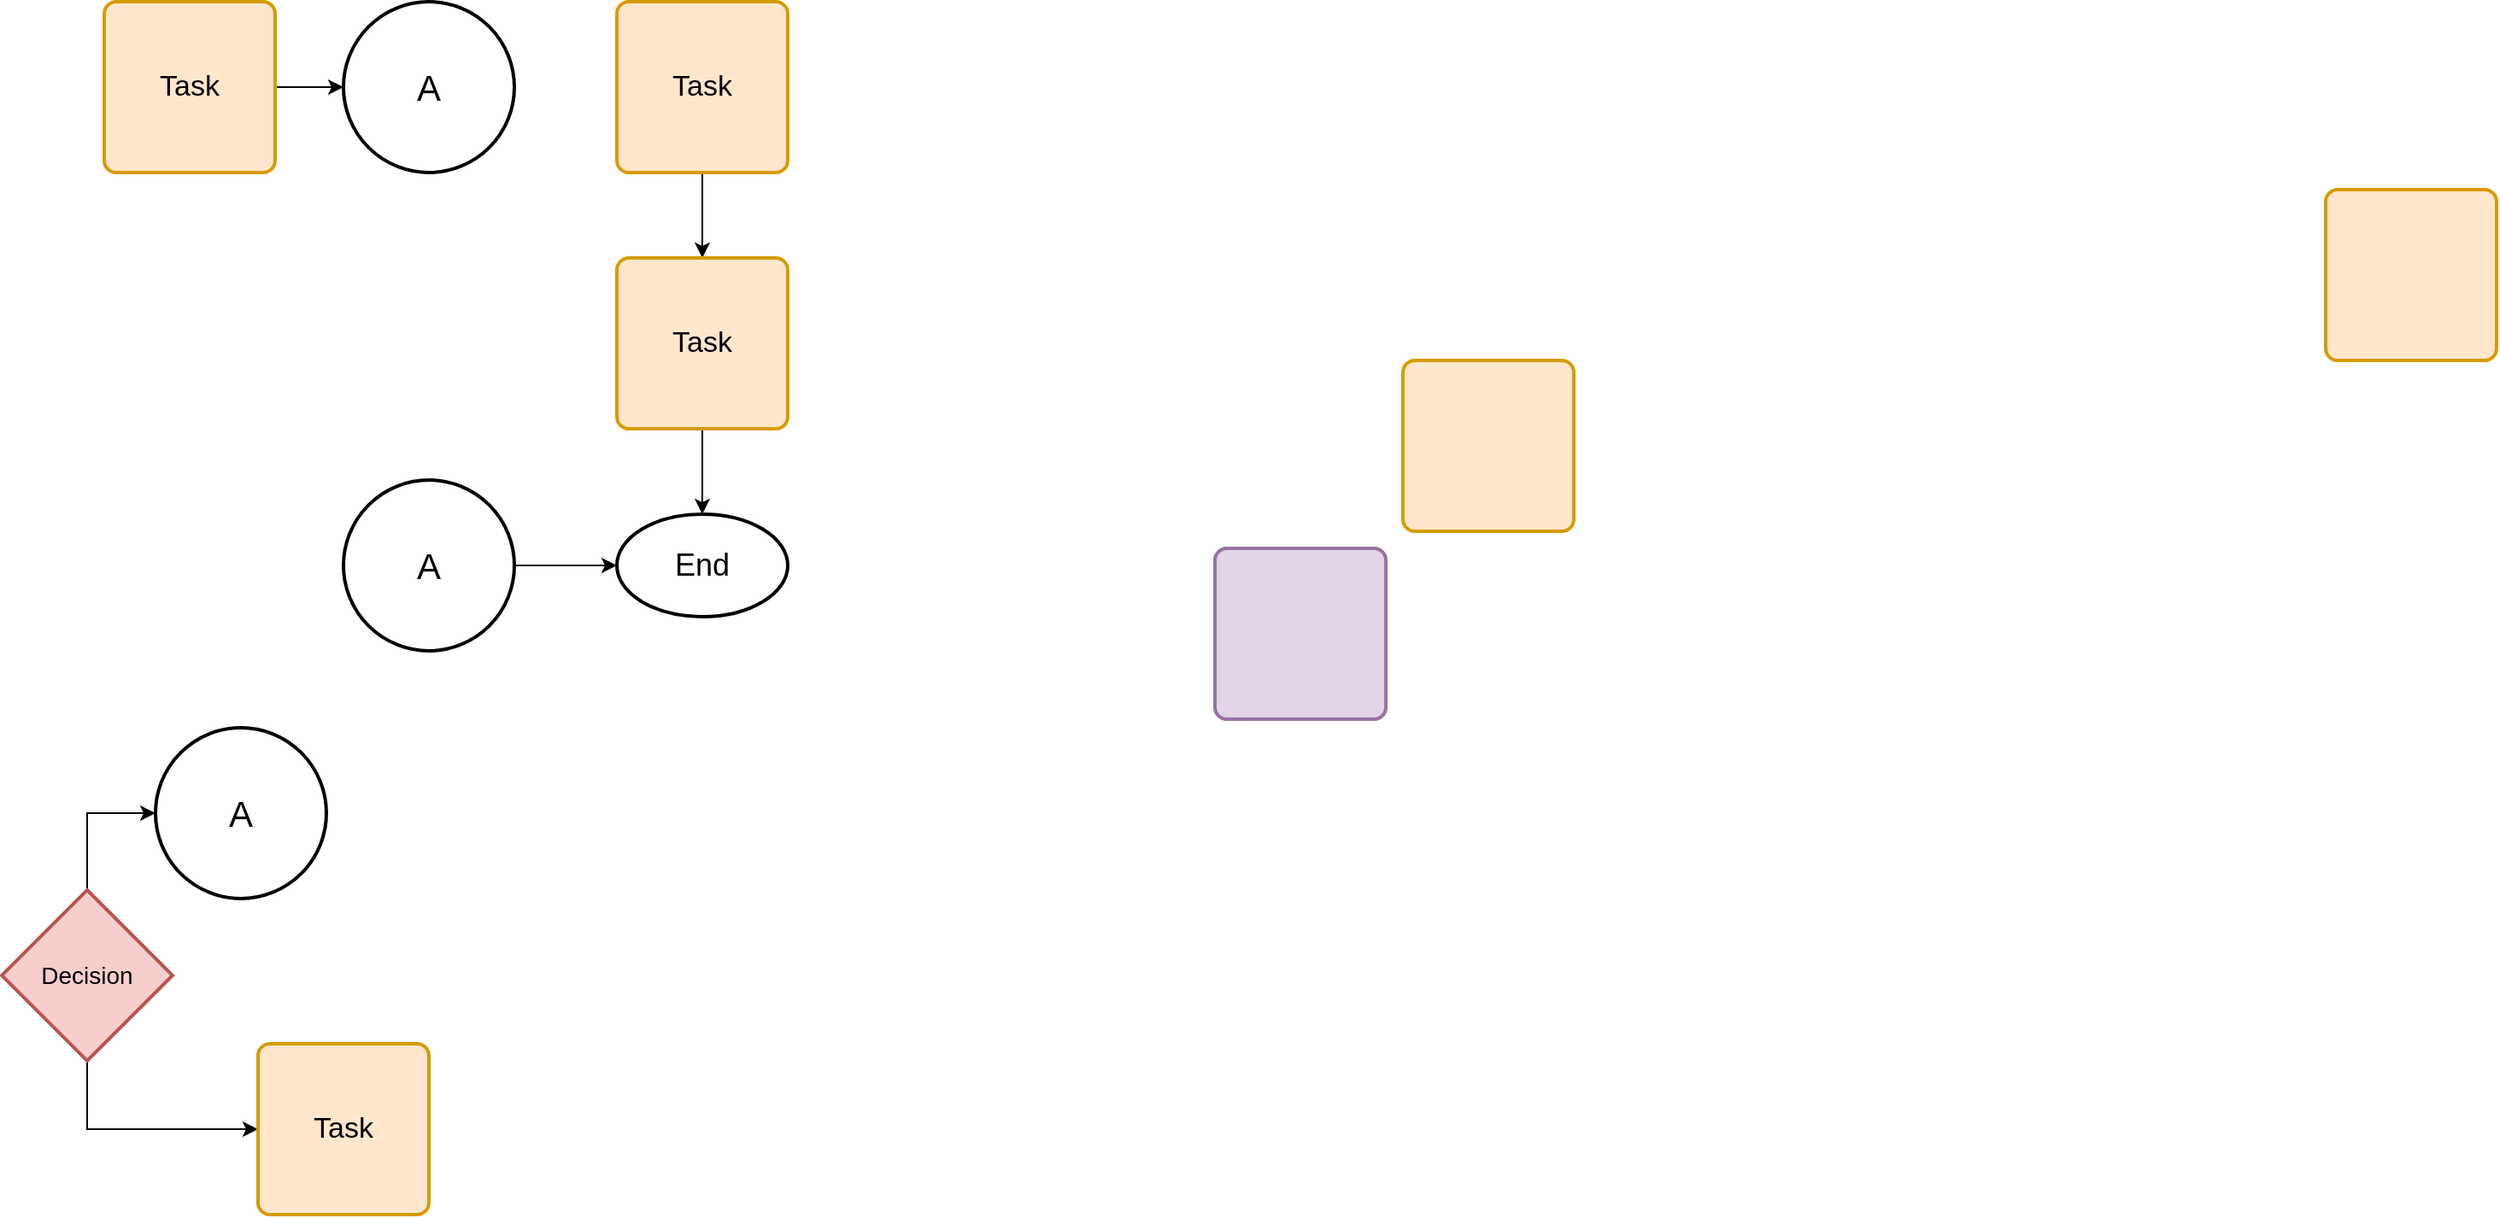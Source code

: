 <mxfile version="14.5.3" type="github">
  <diagram id="8dgg9QJMpTgX3ZqzePfM" name="Page-1">
    <mxGraphModel dx="2326" dy="1150" grid="1" gridSize="10" guides="1" tooltips="1" connect="1" arrows="1" fold="1" page="1" pageScale="1" pageWidth="827" pageHeight="1169" math="0" shadow="0">
      <root>
        <mxCell id="0" />
        <mxCell id="1" parent="0" />
        <mxCell id="fIv3RN2L2qxRrrq1oFCo-20" value="" style="rounded=1;whiteSpace=wrap;html=1;absoluteArcSize=1;arcSize=14;strokeWidth=2;fillColor=#ffe6cc;strokeColor=#d79b00;" vertex="1" parent="1">
          <mxGeometry x="-220" y="170" width="100" height="100" as="geometry" />
        </mxCell>
        <mxCell id="fIv3RN2L2qxRrrq1oFCo-21" value="" style="rounded=1;whiteSpace=wrap;html=1;absoluteArcSize=1;arcSize=14;strokeWidth=2;fillColor=#ffe6cc;strokeColor=#d79b00;" vertex="1" parent="1">
          <mxGeometry x="-760" y="270" width="100" height="100" as="geometry" />
        </mxCell>
        <mxCell id="fIv3RN2L2qxRrrq1oFCo-22" value="" style="rounded=1;whiteSpace=wrap;html=1;absoluteArcSize=1;arcSize=14;strokeWidth=2;fillColor=#ffe6cc;strokeColor=#d79b00;" vertex="1" parent="1">
          <mxGeometry x="-870" y="380" width="100" height="100" as="geometry" />
        </mxCell>
        <mxCell id="fIv3RN2L2qxRrrq1oFCo-23" value="" style="rounded=1;whiteSpace=wrap;html=1;absoluteArcSize=1;arcSize=14;strokeWidth=2;fillColor=#e1d5e7;strokeColor=#9673a6;" vertex="1" parent="1">
          <mxGeometry x="-870" y="380" width="100" height="100" as="geometry" />
        </mxCell>
        <mxCell id="fIv3RN2L2qxRrrq1oFCo-30" style="edgeStyle=orthogonalEdgeStyle;rounded=0;orthogonalLoop=1;jettySize=auto;html=1;exitX=0.5;exitY=1;exitDx=0;exitDy=0;entryX=0.5;entryY=0;entryDx=0;entryDy=0;" edge="1" parent="1" source="fIv3RN2L2qxRrrq1oFCo-25" target="fIv3RN2L2qxRrrq1oFCo-29">
          <mxGeometry relative="1" as="geometry" />
        </mxCell>
        <mxCell id="fIv3RN2L2qxRrrq1oFCo-25" value="&lt;font style=&quot;font-size: 17px&quot;&gt;Task&lt;/font&gt;" style="rounded=1;whiteSpace=wrap;html=1;absoluteArcSize=1;arcSize=14;strokeWidth=2;fillColor=#ffe6cc;strokeColor=#d79b00;" vertex="1" parent="1">
          <mxGeometry x="-1220" y="60" width="100" height="100" as="geometry" />
        </mxCell>
        <mxCell id="fIv3RN2L2qxRrrq1oFCo-32" style="edgeStyle=orthogonalEdgeStyle;rounded=0;orthogonalLoop=1;jettySize=auto;html=1;" edge="1" parent="1" source="fIv3RN2L2qxRrrq1oFCo-26" target="fIv3RN2L2qxRrrq1oFCo-28">
          <mxGeometry relative="1" as="geometry" />
        </mxCell>
        <mxCell id="fIv3RN2L2qxRrrq1oFCo-26" value="&lt;font style=&quot;font-size: 21px&quot;&gt;A&lt;/font&gt;" style="strokeWidth=2;html=1;shape=mxgraph.flowchart.start_2;whiteSpace=wrap;" vertex="1" parent="1">
          <mxGeometry x="-1380" y="340" width="100" height="100" as="geometry" />
        </mxCell>
        <mxCell id="fIv3RN2L2qxRrrq1oFCo-28" value="&lt;font style=&quot;font-size: 18px&quot;&gt;End&lt;/font&gt;" style="strokeWidth=2;html=1;shape=mxgraph.flowchart.start_1;whiteSpace=wrap;" vertex="1" parent="1">
          <mxGeometry x="-1220" y="360" width="100" height="60" as="geometry" />
        </mxCell>
        <mxCell id="fIv3RN2L2qxRrrq1oFCo-31" style="edgeStyle=orthogonalEdgeStyle;rounded=0;orthogonalLoop=1;jettySize=auto;html=1;exitX=0.5;exitY=1;exitDx=0;exitDy=0;" edge="1" parent="1" source="fIv3RN2L2qxRrrq1oFCo-29" target="fIv3RN2L2qxRrrq1oFCo-28">
          <mxGeometry relative="1" as="geometry" />
        </mxCell>
        <mxCell id="fIv3RN2L2qxRrrq1oFCo-29" value="&lt;font style=&quot;font-size: 17px&quot;&gt;Task&lt;/font&gt;" style="rounded=1;whiteSpace=wrap;html=1;absoluteArcSize=1;arcSize=14;strokeWidth=2;fillColor=#ffe6cc;strokeColor=#d79b00;" vertex="1" parent="1">
          <mxGeometry x="-1220" y="210" width="100" height="100" as="geometry" />
        </mxCell>
        <mxCell id="fIv3RN2L2qxRrrq1oFCo-35" style="edgeStyle=orthogonalEdgeStyle;rounded=0;orthogonalLoop=1;jettySize=auto;html=1;exitX=1;exitY=0.5;exitDx=0;exitDy=0;entryX=0;entryY=0.5;entryDx=0;entryDy=0;entryPerimeter=0;" edge="1" parent="1" source="fIv3RN2L2qxRrrq1oFCo-33" target="fIv3RN2L2qxRrrq1oFCo-34">
          <mxGeometry relative="1" as="geometry" />
        </mxCell>
        <mxCell id="fIv3RN2L2qxRrrq1oFCo-33" value="&lt;font style=&quot;font-size: 17px&quot;&gt;Task&lt;/font&gt;" style="rounded=1;whiteSpace=wrap;html=1;absoluteArcSize=1;arcSize=14;strokeWidth=2;fillColor=#ffe6cc;strokeColor=#d79b00;" vertex="1" parent="1">
          <mxGeometry x="-1520" y="60" width="100" height="100" as="geometry" />
        </mxCell>
        <mxCell id="fIv3RN2L2qxRrrq1oFCo-34" value="&lt;font style=&quot;font-size: 21px&quot;&gt;A&lt;/font&gt;" style="strokeWidth=2;html=1;shape=mxgraph.flowchart.start_2;whiteSpace=wrap;" vertex="1" parent="1">
          <mxGeometry x="-1380" y="60" width="100" height="100" as="geometry" />
        </mxCell>
        <mxCell id="fIv3RN2L2qxRrrq1oFCo-38" style="edgeStyle=orthogonalEdgeStyle;rounded=0;orthogonalLoop=1;jettySize=auto;html=1;entryX=0;entryY=0.5;entryDx=0;entryDy=0;entryPerimeter=0;" edge="1" parent="1" source="fIv3RN2L2qxRrrq1oFCo-36" target="fIv3RN2L2qxRrrq1oFCo-37">
          <mxGeometry relative="1" as="geometry" />
        </mxCell>
        <mxCell id="fIv3RN2L2qxRrrq1oFCo-40" style="edgeStyle=orthogonalEdgeStyle;rounded=0;orthogonalLoop=1;jettySize=auto;html=1;exitX=0.5;exitY=1;exitDx=0;exitDy=0;exitPerimeter=0;entryX=0;entryY=0.5;entryDx=0;entryDy=0;" edge="1" parent="1" source="fIv3RN2L2qxRrrq1oFCo-36" target="fIv3RN2L2qxRrrq1oFCo-39">
          <mxGeometry relative="1" as="geometry" />
        </mxCell>
        <mxCell id="fIv3RN2L2qxRrrq1oFCo-36" value="&lt;font style=&quot;font-size: 14px&quot;&gt;Decision&lt;/font&gt;" style="strokeWidth=2;html=1;shape=mxgraph.flowchart.decision;whiteSpace=wrap;fillColor=#f8cecc;strokeColor=#b85450;" vertex="1" parent="1">
          <mxGeometry x="-1580" y="580" width="100" height="100" as="geometry" />
        </mxCell>
        <mxCell id="fIv3RN2L2qxRrrq1oFCo-37" value="&lt;font style=&quot;font-size: 21px&quot;&gt;A&lt;/font&gt;" style="strokeWidth=2;html=1;shape=mxgraph.flowchart.start_2;whiteSpace=wrap;" vertex="1" parent="1">
          <mxGeometry x="-1490" y="485" width="100" height="100" as="geometry" />
        </mxCell>
        <mxCell id="fIv3RN2L2qxRrrq1oFCo-39" value="&lt;font style=&quot;font-size: 17px&quot;&gt;Task&lt;/font&gt;" style="rounded=1;whiteSpace=wrap;html=1;absoluteArcSize=1;arcSize=14;strokeWidth=2;fillColor=#ffe6cc;strokeColor=#d79b00;" vertex="1" parent="1">
          <mxGeometry x="-1430" y="670" width="100" height="100" as="geometry" />
        </mxCell>
      </root>
    </mxGraphModel>
  </diagram>
</mxfile>
